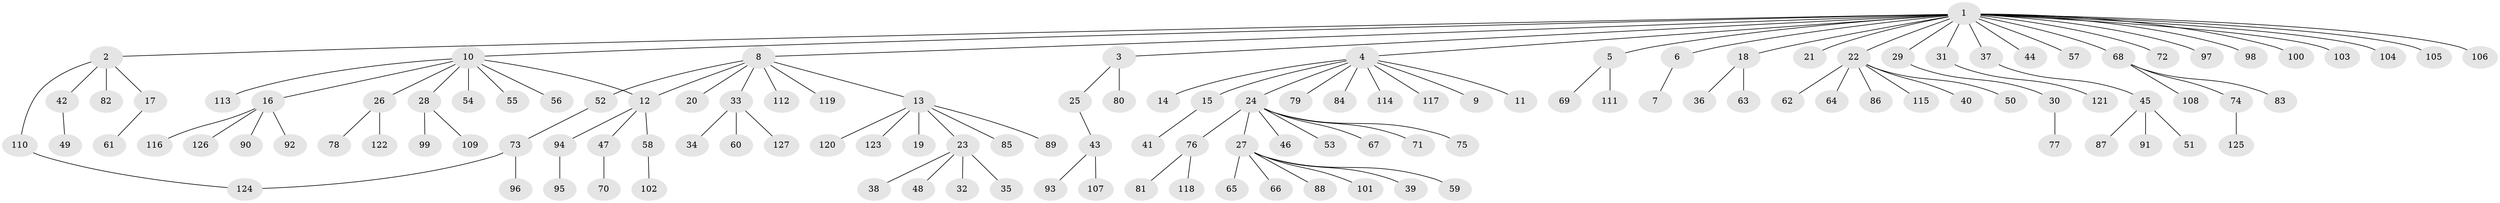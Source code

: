 // coarse degree distribution, {1: 0.734375, 8: 0.015625, 3: 0.046875, 5: 0.0625, 2: 0.09375, 6: 0.015625, 7: 0.015625, 21: 0.015625}
// Generated by graph-tools (version 1.1) at 2025/36/03/04/25 23:36:56]
// undirected, 127 vertices, 128 edges
graph export_dot {
  node [color=gray90,style=filled];
  1;
  2;
  3;
  4;
  5;
  6;
  7;
  8;
  9;
  10;
  11;
  12;
  13;
  14;
  15;
  16;
  17;
  18;
  19;
  20;
  21;
  22;
  23;
  24;
  25;
  26;
  27;
  28;
  29;
  30;
  31;
  32;
  33;
  34;
  35;
  36;
  37;
  38;
  39;
  40;
  41;
  42;
  43;
  44;
  45;
  46;
  47;
  48;
  49;
  50;
  51;
  52;
  53;
  54;
  55;
  56;
  57;
  58;
  59;
  60;
  61;
  62;
  63;
  64;
  65;
  66;
  67;
  68;
  69;
  70;
  71;
  72;
  73;
  74;
  75;
  76;
  77;
  78;
  79;
  80;
  81;
  82;
  83;
  84;
  85;
  86;
  87;
  88;
  89;
  90;
  91;
  92;
  93;
  94;
  95;
  96;
  97;
  98;
  99;
  100;
  101;
  102;
  103;
  104;
  105;
  106;
  107;
  108;
  109;
  110;
  111;
  112;
  113;
  114;
  115;
  116;
  117;
  118;
  119;
  120;
  121;
  122;
  123;
  124;
  125;
  126;
  127;
  1 -- 2;
  1 -- 3;
  1 -- 4;
  1 -- 5;
  1 -- 6;
  1 -- 8;
  1 -- 10;
  1 -- 18;
  1 -- 21;
  1 -- 22;
  1 -- 29;
  1 -- 31;
  1 -- 37;
  1 -- 44;
  1 -- 57;
  1 -- 68;
  1 -- 72;
  1 -- 97;
  1 -- 98;
  1 -- 100;
  1 -- 103;
  1 -- 104;
  1 -- 105;
  1 -- 106;
  2 -- 17;
  2 -- 42;
  2 -- 82;
  2 -- 110;
  3 -- 25;
  3 -- 80;
  4 -- 9;
  4 -- 11;
  4 -- 14;
  4 -- 15;
  4 -- 24;
  4 -- 79;
  4 -- 84;
  4 -- 114;
  4 -- 117;
  5 -- 69;
  5 -- 111;
  6 -- 7;
  8 -- 12;
  8 -- 13;
  8 -- 20;
  8 -- 33;
  8 -- 52;
  8 -- 112;
  8 -- 119;
  10 -- 12;
  10 -- 16;
  10 -- 26;
  10 -- 28;
  10 -- 54;
  10 -- 55;
  10 -- 56;
  10 -- 113;
  12 -- 47;
  12 -- 58;
  12 -- 94;
  13 -- 19;
  13 -- 23;
  13 -- 85;
  13 -- 89;
  13 -- 120;
  13 -- 123;
  15 -- 41;
  16 -- 90;
  16 -- 92;
  16 -- 116;
  16 -- 126;
  17 -- 61;
  18 -- 36;
  18 -- 63;
  22 -- 40;
  22 -- 50;
  22 -- 62;
  22 -- 64;
  22 -- 86;
  22 -- 115;
  23 -- 32;
  23 -- 35;
  23 -- 38;
  23 -- 48;
  24 -- 27;
  24 -- 46;
  24 -- 53;
  24 -- 67;
  24 -- 71;
  24 -- 75;
  24 -- 76;
  25 -- 43;
  26 -- 78;
  26 -- 122;
  27 -- 39;
  27 -- 59;
  27 -- 65;
  27 -- 66;
  27 -- 88;
  27 -- 101;
  28 -- 99;
  28 -- 109;
  29 -- 30;
  30 -- 77;
  31 -- 121;
  33 -- 34;
  33 -- 60;
  33 -- 127;
  37 -- 45;
  42 -- 49;
  43 -- 93;
  43 -- 107;
  45 -- 51;
  45 -- 87;
  45 -- 91;
  47 -- 70;
  52 -- 73;
  58 -- 102;
  68 -- 74;
  68 -- 83;
  68 -- 108;
  73 -- 96;
  73 -- 124;
  74 -- 125;
  76 -- 81;
  76 -- 118;
  94 -- 95;
  110 -- 124;
}
